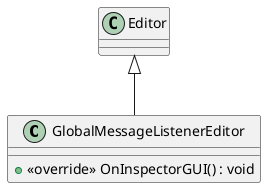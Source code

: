 @startuml
class GlobalMessageListenerEditor {
    + <<override>> OnInspectorGUI() : void
}
Editor <|-- GlobalMessageListenerEditor
@enduml
